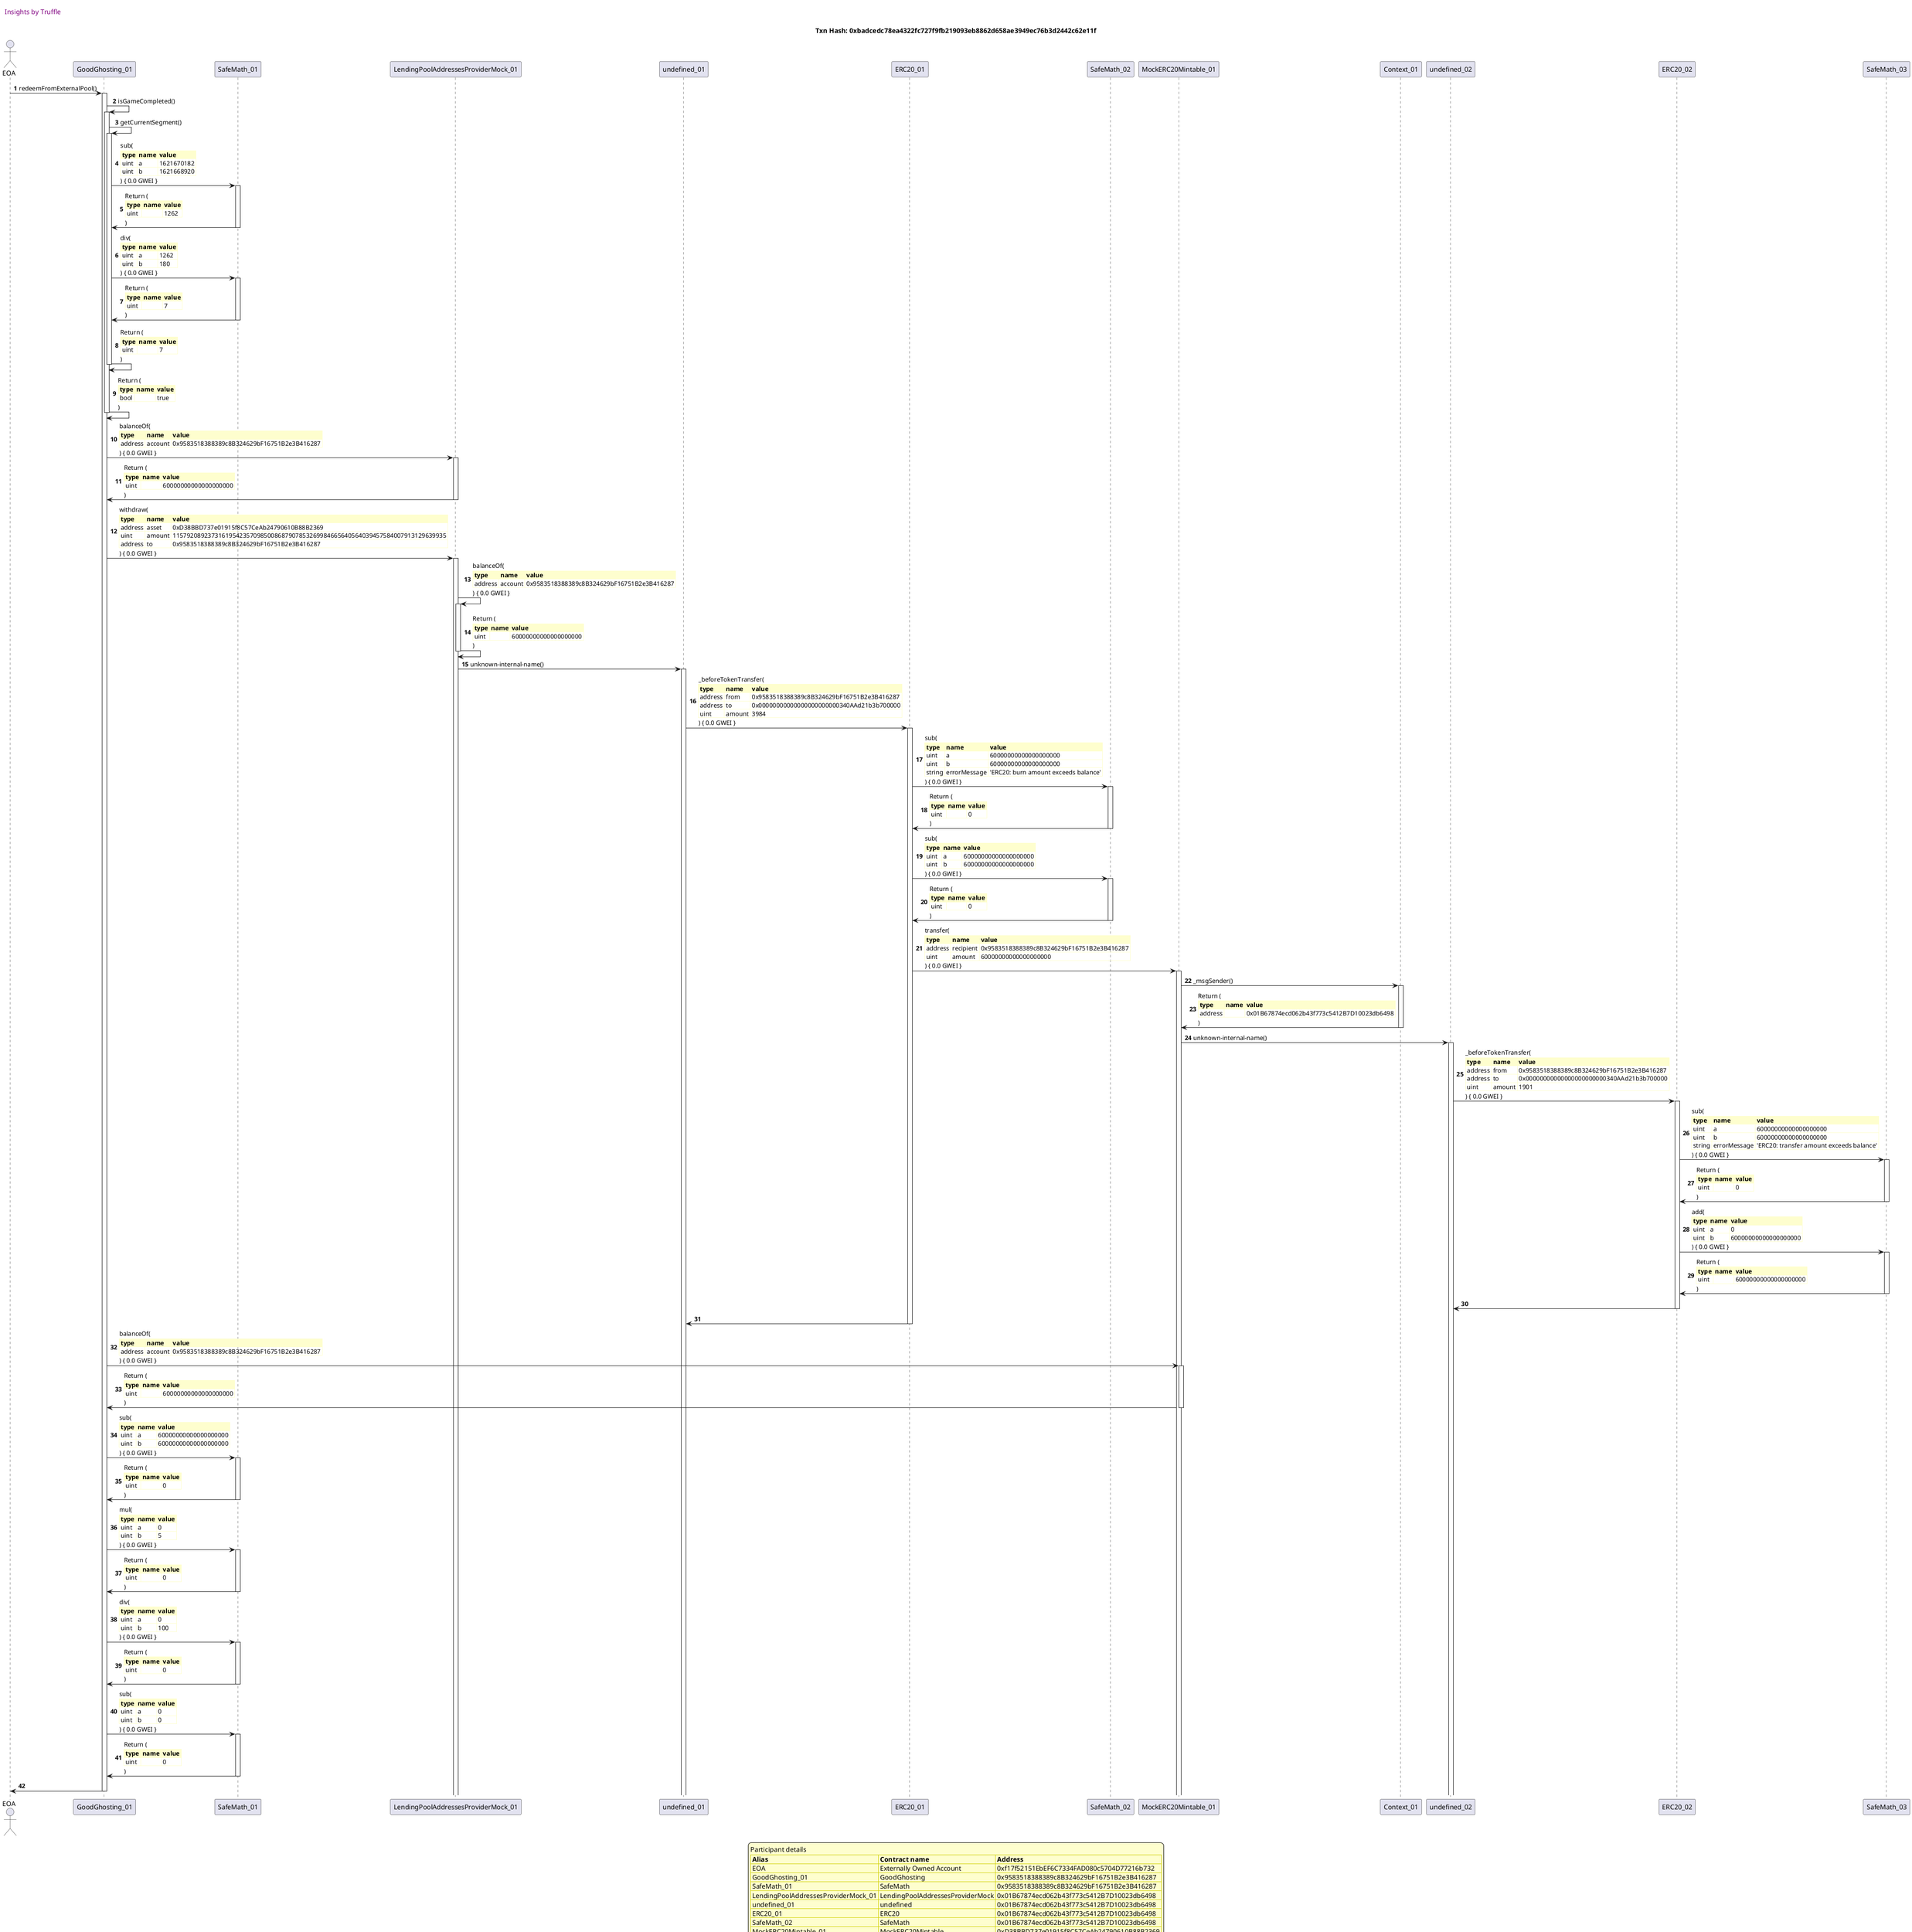 

@startuml

autonumber
skinparam legendBackgroundColor #FEFECE

<style>
      header {
        HorizontalAlignment left
        FontColor purple
        FontSize 14
        Padding 10
      }
    </style>

header Insights by Truffle

title Txn Hash: 0xbadcedc78ea4322fc727f9fb219093eb8862d658ae3949ec76b3d2442c62e11f


actor EOA as "EOA"
participant GoodGhosting_01 as "GoodGhosting_01"
participant SafeMath_01 as "SafeMath_01"
participant LendingPoolAddressesProviderMock_01 as "LendingPoolAddressesProviderMock_01"
participant undefined_01 as "undefined_01"
participant ERC20_01 as "ERC20_01"
participant SafeMath_02 as "SafeMath_02"
participant MockERC20Mintable_01 as "MockERC20Mintable_01"
participant Context_01 as "Context_01"
participant undefined_02 as "undefined_02"
participant ERC20_02 as "ERC20_02"
participant SafeMath_03 as "SafeMath_03"

"EOA" -> "GoodGhosting_01" ++: redeemFromExternalPool()
"GoodGhosting_01" -> "GoodGhosting_01" ++: isGameCompleted()
"GoodGhosting_01" -> "GoodGhosting_01" ++: getCurrentSegment()
"GoodGhosting_01" -> "SafeMath_01" ++: sub(\n\
<#FEFECE,#FEFECE>|= type |= name |= value |\n\
| uint | a | 1621670182 |\n\
| uint | b | 1621668920 |\n\
) { 0.0 GWEI }
"SafeMath_01" -> "GoodGhosting_01" --: Return (\n\
<#FEFECE,#FEFECE>|= type |= name |= value |\n\
| uint |  | 1262 |\n\
)
"GoodGhosting_01" -> "SafeMath_01" ++: div(\n\
<#FEFECE,#FEFECE>|= type |= name |= value |\n\
| uint | a | 1262 |\n\
| uint | b | 180 |\n\
) { 0.0 GWEI }
"SafeMath_01" -> "GoodGhosting_01" --: Return (\n\
<#FEFECE,#FEFECE>|= type |= name |= value |\n\
| uint |  | 7 |\n\
)
"GoodGhosting_01" -> "GoodGhosting_01" --: Return (\n\
<#FEFECE,#FEFECE>|= type |= name |= value |\n\
| uint |  | 7 |\n\
)
"GoodGhosting_01" -> "GoodGhosting_01" --: Return (\n\
<#FEFECE,#FEFECE>|= type |= name |= value |\n\
| bool |  | true |\n\
)
"GoodGhosting_01" -> "LendingPoolAddressesProviderMock_01" ++: balanceOf(\n\
<#FEFECE,#FEFECE>|= type |= name |= value |\n\
| address | account | 0x9583518388389c8B324629bF16751B2e3B416287 |\n\
) { 0.0 GWEI }
"LendingPoolAddressesProviderMock_01" -> "GoodGhosting_01" --: Return (\n\
<#FEFECE,#FEFECE>|= type |= name |= value |\n\
| uint |  | 60000000000000000000 |\n\
)
"GoodGhosting_01" -> "LendingPoolAddressesProviderMock_01" ++: withdraw(\n\
<#FEFECE,#FEFECE>|= type |= name |= value |\n\
| address | asset | 0xD38BBD737e01915f8C57CeAb24790610B88B2369 |\n\
| uint | amount | 115792089237316195423570985008687907853269984665640564039457584007913129639935 |\n\
| address | to | 0x9583518388389c8B324629bF16751B2e3B416287 |\n\
) { 0.0 GWEI }
"LendingPoolAddressesProviderMock_01" -> "LendingPoolAddressesProviderMock_01" ++: balanceOf(\n\
<#FEFECE,#FEFECE>|= type |= name |= value |\n\
| address | account | 0x9583518388389c8B324629bF16751B2e3B416287 |\n\
) { 0.0 GWEI }
"LendingPoolAddressesProviderMock_01" -> "LendingPoolAddressesProviderMock_01" --: Return (\n\
<#FEFECE,#FEFECE>|= type |= name |= value |\n\
| uint |  | 60000000000000000000 |\n\
)
"LendingPoolAddressesProviderMock_01" -> "undefined_01" ++: unknown-internal-name()
"undefined_01" -> "ERC20_01" ++: _beforeTokenTransfer(\n\
<#FEFECE,#FEFECE>|= type |= name |= value |\n\
| address | from | 0x9583518388389c8B324629bF16751B2e3B416287 |\n\
| address | to | 0x00000000000000000000000340AAd21b3b700000 |\n\
| uint | amount | 3984 |\n\
) { 0.0 GWEI }
"ERC20_01" -> "SafeMath_02" ++: sub(\n\
<#FEFECE,#FEFECE>|= type |= name |= value |\n\
| uint | a | 60000000000000000000 |\n\
| uint | b | 60000000000000000000 |\n\
| string | errorMessage | 'ERC20: burn amount exceeds balance' |\n\
) { 0.0 GWEI }
"SafeMath_02" -> "ERC20_01" --: Return (\n\
<#FEFECE,#FEFECE>|= type |= name |= value |\n\
| uint |  | 0 |\n\
)
"ERC20_01" -> "SafeMath_02" ++: sub(\n\
<#FEFECE,#FEFECE>|= type |= name |= value |\n\
| uint | a | 60000000000000000000 |\n\
| uint | b | 60000000000000000000 |\n\
) { 0.0 GWEI }
"SafeMath_02" -> "ERC20_01" --: Return (\n\
<#FEFECE,#FEFECE>|= type |= name |= value |\n\
| uint |  | 0 |\n\
)
"ERC20_01" -> "MockERC20Mintable_01" ++: transfer(\n\
<#FEFECE,#FEFECE>|= type |= name |= value |\n\
| address | recipient | 0x9583518388389c8B324629bF16751B2e3B416287 |\n\
| uint | amount | 60000000000000000000 |\n\
) { 0.0 GWEI }
"MockERC20Mintable_01" -> "Context_01" ++: _msgSender()
"Context_01" -> "MockERC20Mintable_01" --: Return (\n\
<#FEFECE,#FEFECE>|= type |= name |= value |\n\
| address |  | 0x01B67874ecd062b43f773c5412B7D10023db6498 |\n\
)
"MockERC20Mintable_01" -> "undefined_02" ++: unknown-internal-name()
"undefined_02" -> "ERC20_02" ++: _beforeTokenTransfer(\n\
<#FEFECE,#FEFECE>|= type |= name |= value |\n\
| address | from | 0x9583518388389c8B324629bF16751B2e3B416287 |\n\
| address | to | 0x00000000000000000000000340AAd21b3b700000 |\n\
| uint | amount | 1901 |\n\
) { 0.0 GWEI }
"ERC20_02" -> "SafeMath_03" ++: sub(\n\
<#FEFECE,#FEFECE>|= type |= name |= value |\n\
| uint | a | 60000000000000000000 |\n\
| uint | b | 60000000000000000000 |\n\
| string | errorMessage | 'ERC20: transfer amount exceeds balance' |\n\
) { 0.0 GWEI }
"SafeMath_03" -> "ERC20_02" --: Return (\n\
<#FEFECE,#FEFECE>|= type |= name |= value |\n\
| uint |  | 0 |\n\
)
"ERC20_02" -> "SafeMath_03" ++: add(\n\
<#FEFECE,#FEFECE>|= type |= name |= value |\n\
| uint | a | 0 |\n\
| uint | b | 60000000000000000000 |\n\
) { 0.0 GWEI }
"SafeMath_03" -> "ERC20_02" --: Return (\n\
<#FEFECE,#FEFECE>|= type |= name |= value |\n\
| uint |  | 60000000000000000000 |\n\
)
"ERC20_02" -> "undefined_02" --: 
"ERC20_01" -> "undefined_01" --: 
"GoodGhosting_01" -> "MockERC20Mintable_01" ++: balanceOf(\n\
<#FEFECE,#FEFECE>|= type |= name |= value |\n\
| address | account | 0x9583518388389c8B324629bF16751B2e3B416287 |\n\
) { 0.0 GWEI }
"MockERC20Mintable_01" -> "GoodGhosting_01" --: Return (\n\
<#FEFECE,#FEFECE>|= type |= name |= value |\n\
| uint |  | 60000000000000000000 |\n\
)
"GoodGhosting_01" -> "SafeMath_01" ++: sub(\n\
<#FEFECE,#FEFECE>|= type |= name |= value |\n\
| uint | a | 60000000000000000000 |\n\
| uint | b | 60000000000000000000 |\n\
) { 0.0 GWEI }
"SafeMath_01" -> "GoodGhosting_01" --: Return (\n\
<#FEFECE,#FEFECE>|= type |= name |= value |\n\
| uint |  | 0 |\n\
)
"GoodGhosting_01" -> "SafeMath_01" ++: mul(\n\
<#FEFECE,#FEFECE>|= type |= name |= value |\n\
| uint | a | 0 |\n\
| uint | b | 5 |\n\
) { 0.0 GWEI }
"SafeMath_01" -> "GoodGhosting_01" --: Return (\n\
<#FEFECE,#FEFECE>|= type |= name |= value |\n\
| uint |  | 0 |\n\
)
"GoodGhosting_01" -> "SafeMath_01" ++: div(\n\
<#FEFECE,#FEFECE>|= type |= name |= value |\n\
| uint | a | 0 |\n\
| uint | b | 100 |\n\
) { 0.0 GWEI }
"SafeMath_01" -> "GoodGhosting_01" --: Return (\n\
<#FEFECE,#FEFECE>|= type |= name |= value |\n\
| uint |  | 0 |\n\
)
"GoodGhosting_01" -> "SafeMath_01" ++: sub(\n\
<#FEFECE,#FEFECE>|= type |= name |= value |\n\
| uint | a | 0 |\n\
| uint | b | 0 |\n\
) { 0.0 GWEI }
"SafeMath_01" -> "GoodGhosting_01" --: Return (\n\
<#FEFECE,#FEFECE>|= type |= name |= value |\n\
| uint |  | 0 |\n\
)
"GoodGhosting_01" -> "EOA" --: 

legend
Participant details
<#FEFECE,#D0D000>|= Alias |= Contract name |= Address |
<#FEFECE>| EOA | Externally Owned Account | 0xf17f52151EbEF6C7334FAD080c5704D77216b732 |
<#FEFECE>| GoodGhosting_01 | GoodGhosting | 0x9583518388389c8B324629bF16751B2e3B416287 |
<#FEFECE>| SafeMath_01 | SafeMath | 0x9583518388389c8B324629bF16751B2e3B416287 |
<#FEFECE>| LendingPoolAddressesProviderMock_01 | LendingPoolAddressesProviderMock | 0x01B67874ecd062b43f773c5412B7D10023db6498 |
<#FEFECE>| undefined_01 | undefined | 0x01B67874ecd062b43f773c5412B7D10023db6498 |
<#FEFECE>| ERC20_01 | ERC20 | 0x01B67874ecd062b43f773c5412B7D10023db6498 |
<#FEFECE>| SafeMath_02 | SafeMath | 0x01B67874ecd062b43f773c5412B7D10023db6498 |
<#FEFECE>| MockERC20Mintable_01 | MockERC20Mintable | 0xD38BBD737e01915f8C57CeAb24790610B88B2369 |
<#FEFECE>| Context_01 | Context | 0xD38BBD737e01915f8C57CeAb24790610B88B2369 |
<#FEFECE>| undefined_02 | undefined | 0xD38BBD737e01915f8C57CeAb24790610B88B2369 |
<#FEFECE>| ERC20_02 | ERC20 | 0xD38BBD737e01915f8C57CeAb24790610B88B2369 |
<#FEFECE>| SafeMath_03 | SafeMath | 0xD38BBD737e01915f8C57CeAb24790610B88B2369 |
endlegend

@enduml